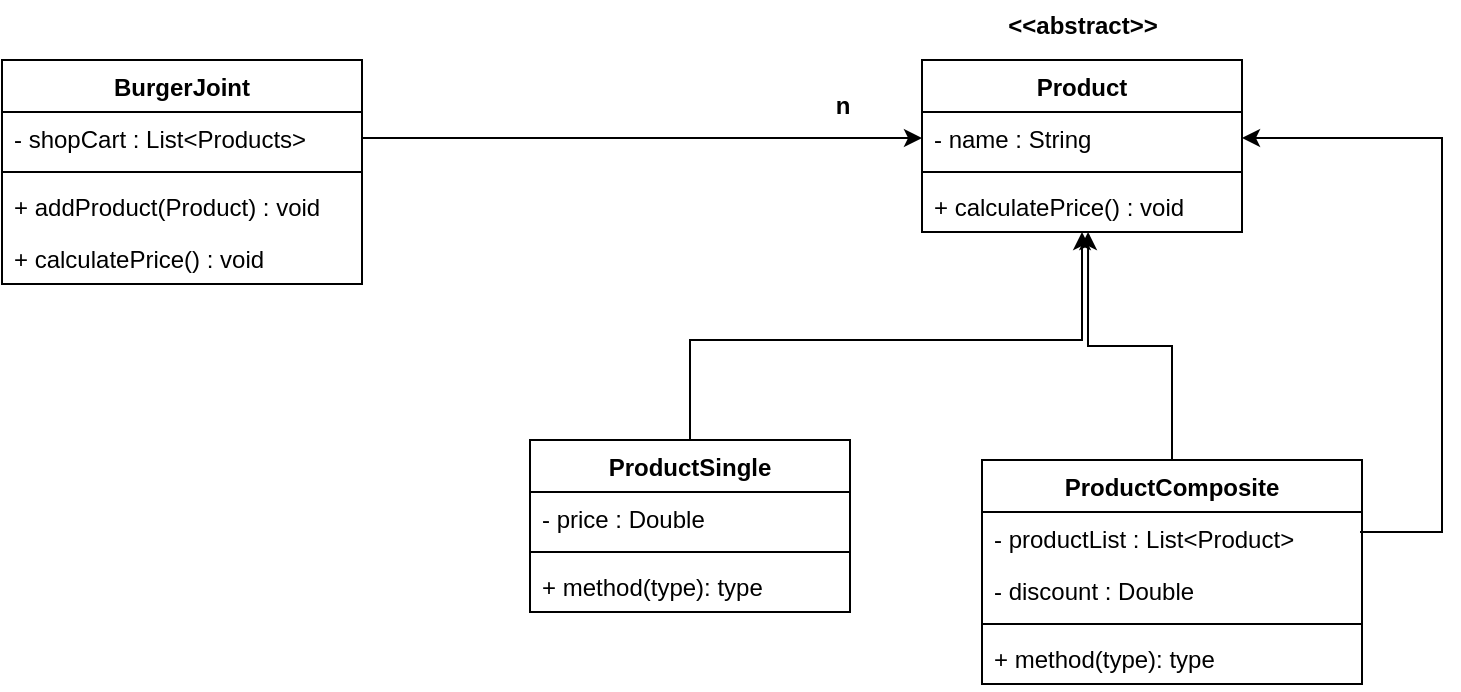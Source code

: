 <mxfile version="24.6.4" type="github">
  <diagram name="Página-1" id="xMx6ZjfXH6ii9thmK58K">
    <mxGraphModel dx="1194" dy="742" grid="1" gridSize="10" guides="1" tooltips="1" connect="1" arrows="1" fold="1" page="1" pageScale="1" pageWidth="827" pageHeight="1169" math="0" shadow="0">
      <root>
        <mxCell id="0" />
        <mxCell id="1" parent="0" />
        <mxCell id="Xjs31XeLKLthdSJGTSF2-1" value="BurgerJoint" style="swimlane;fontStyle=1;align=center;verticalAlign=top;childLayout=stackLayout;horizontal=1;startSize=26;horizontalStack=0;resizeParent=1;resizeParentMax=0;resizeLast=0;collapsible=1;marginBottom=0;whiteSpace=wrap;html=1;" parent="1" vertex="1">
          <mxGeometry x="70" y="120" width="180" height="112" as="geometry" />
        </mxCell>
        <mxCell id="Xjs31XeLKLthdSJGTSF2-2" value="- shopCart : List&amp;lt;Products&amp;gt;" style="text;strokeColor=none;fillColor=none;align=left;verticalAlign=top;spacingLeft=4;spacingRight=4;overflow=hidden;rotatable=0;points=[[0,0.5],[1,0.5]];portConstraint=eastwest;whiteSpace=wrap;html=1;" parent="Xjs31XeLKLthdSJGTSF2-1" vertex="1">
          <mxGeometry y="26" width="180" height="26" as="geometry" />
        </mxCell>
        <mxCell id="Xjs31XeLKLthdSJGTSF2-3" value="" style="line;strokeWidth=1;fillColor=none;align=left;verticalAlign=middle;spacingTop=-1;spacingLeft=3;spacingRight=3;rotatable=0;labelPosition=right;points=[];portConstraint=eastwest;strokeColor=inherit;" parent="Xjs31XeLKLthdSJGTSF2-1" vertex="1">
          <mxGeometry y="52" width="180" height="8" as="geometry" />
        </mxCell>
        <mxCell id="Xjs31XeLKLthdSJGTSF2-4" value="+ addProduct(Product) : void" style="text;strokeColor=none;fillColor=none;align=left;verticalAlign=top;spacingLeft=4;spacingRight=4;overflow=hidden;rotatable=0;points=[[0,0.5],[1,0.5]];portConstraint=eastwest;whiteSpace=wrap;html=1;" parent="Xjs31XeLKLthdSJGTSF2-1" vertex="1">
          <mxGeometry y="60" width="180" height="26" as="geometry" />
        </mxCell>
        <mxCell id="Xjs31XeLKLthdSJGTSF2-10" value="+ calculatePrice() : void" style="text;strokeColor=none;fillColor=none;align=left;verticalAlign=top;spacingLeft=4;spacingRight=4;overflow=hidden;rotatable=0;points=[[0,0.5],[1,0.5]];portConstraint=eastwest;whiteSpace=wrap;html=1;" parent="Xjs31XeLKLthdSJGTSF2-1" vertex="1">
          <mxGeometry y="86" width="180" height="26" as="geometry" />
        </mxCell>
        <mxCell id="Xjs31XeLKLthdSJGTSF2-5" value="Product" style="swimlane;fontStyle=1;align=center;verticalAlign=top;childLayout=stackLayout;horizontal=1;startSize=26;horizontalStack=0;resizeParent=1;resizeParentMax=0;resizeLast=0;collapsible=1;marginBottom=0;whiteSpace=wrap;html=1;" parent="1" vertex="1">
          <mxGeometry x="530" y="120" width="160" height="86" as="geometry" />
        </mxCell>
        <mxCell id="Xjs31XeLKLthdSJGTSF2-6" value="- name : String" style="text;strokeColor=none;fillColor=none;align=left;verticalAlign=top;spacingLeft=4;spacingRight=4;overflow=hidden;rotatable=0;points=[[0,0.5],[1,0.5]];portConstraint=eastwest;whiteSpace=wrap;html=1;" parent="Xjs31XeLKLthdSJGTSF2-5" vertex="1">
          <mxGeometry y="26" width="160" height="26" as="geometry" />
        </mxCell>
        <mxCell id="Xjs31XeLKLthdSJGTSF2-7" value="" style="line;strokeWidth=1;fillColor=none;align=left;verticalAlign=middle;spacingTop=-1;spacingLeft=3;spacingRight=3;rotatable=0;labelPosition=right;points=[];portConstraint=eastwest;strokeColor=inherit;" parent="Xjs31XeLKLthdSJGTSF2-5" vertex="1">
          <mxGeometry y="52" width="160" height="8" as="geometry" />
        </mxCell>
        <mxCell id="Xjs31XeLKLthdSJGTSF2-12" value="+ calculatePrice() : void" style="text;strokeColor=none;fillColor=none;align=left;verticalAlign=top;spacingLeft=4;spacingRight=4;overflow=hidden;rotatable=0;points=[[0,0.5],[1,0.5]];portConstraint=eastwest;whiteSpace=wrap;html=1;" parent="Xjs31XeLKLthdSJGTSF2-5" vertex="1">
          <mxGeometry y="60" width="160" height="26" as="geometry" />
        </mxCell>
        <mxCell id="Xjs31XeLKLthdSJGTSF2-9" style="edgeStyle=orthogonalEdgeStyle;rounded=0;orthogonalLoop=1;jettySize=auto;html=1;entryX=0;entryY=0.5;entryDx=0;entryDy=0;" parent="1" source="Xjs31XeLKLthdSJGTSF2-2" target="Xjs31XeLKLthdSJGTSF2-6" edge="1">
          <mxGeometry relative="1" as="geometry">
            <mxPoint x="540" y="159" as="targetPoint" />
          </mxGeometry>
        </mxCell>
        <mxCell id="Xjs31XeLKLthdSJGTSF2-11" value="n" style="text;align=center;fontStyle=1;verticalAlign=middle;spacingLeft=3;spacingRight=3;strokeColor=none;rotatable=0;points=[[0,0.5],[1,0.5]];portConstraint=eastwest;html=1;" parent="1" vertex="1">
          <mxGeometry x="450" y="130" width="80" height="26" as="geometry" />
        </mxCell>
        <mxCell id="Xjs31XeLKLthdSJGTSF2-23" style="edgeStyle=orthogonalEdgeStyle;rounded=0;orthogonalLoop=1;jettySize=auto;html=1;" parent="1" source="Xjs31XeLKLthdSJGTSF2-13" target="Xjs31XeLKLthdSJGTSF2-5" edge="1">
          <mxGeometry relative="1" as="geometry">
            <Array as="points">
              <mxPoint x="414" y="260" />
              <mxPoint x="610" y="260" />
            </Array>
          </mxGeometry>
        </mxCell>
        <mxCell id="Xjs31XeLKLthdSJGTSF2-13" value="ProductSingle" style="swimlane;fontStyle=1;align=center;verticalAlign=top;childLayout=stackLayout;horizontal=1;startSize=26;horizontalStack=0;resizeParent=1;resizeParentMax=0;resizeLast=0;collapsible=1;marginBottom=0;whiteSpace=wrap;html=1;" parent="1" vertex="1">
          <mxGeometry x="334" y="310" width="160" height="86" as="geometry" />
        </mxCell>
        <mxCell id="Xjs31XeLKLthdSJGTSF2-14" value="- price : Double" style="text;strokeColor=none;fillColor=none;align=left;verticalAlign=top;spacingLeft=4;spacingRight=4;overflow=hidden;rotatable=0;points=[[0,0.5],[1,0.5]];portConstraint=eastwest;whiteSpace=wrap;html=1;" parent="Xjs31XeLKLthdSJGTSF2-13" vertex="1">
          <mxGeometry y="26" width="160" height="26" as="geometry" />
        </mxCell>
        <mxCell id="Xjs31XeLKLthdSJGTSF2-15" value="" style="line;strokeWidth=1;fillColor=none;align=left;verticalAlign=middle;spacingTop=-1;spacingLeft=3;spacingRight=3;rotatable=0;labelPosition=right;points=[];portConstraint=eastwest;strokeColor=inherit;" parent="Xjs31XeLKLthdSJGTSF2-13" vertex="1">
          <mxGeometry y="52" width="160" height="8" as="geometry" />
        </mxCell>
        <mxCell id="Xjs31XeLKLthdSJGTSF2-16" value="+ method(type): type" style="text;strokeColor=none;fillColor=none;align=left;verticalAlign=top;spacingLeft=4;spacingRight=4;overflow=hidden;rotatable=0;points=[[0,0.5],[1,0.5]];portConstraint=eastwest;whiteSpace=wrap;html=1;" parent="Xjs31XeLKLthdSJGTSF2-13" vertex="1">
          <mxGeometry y="60" width="160" height="26" as="geometry" />
        </mxCell>
        <mxCell id="Xjs31XeLKLthdSJGTSF2-24" style="edgeStyle=orthogonalEdgeStyle;rounded=0;orthogonalLoop=1;jettySize=auto;html=1;entryX=1;entryY=0.5;entryDx=0;entryDy=0;" parent="1" target="Xjs31XeLKLthdSJGTSF2-6" edge="1">
          <mxGeometry relative="1" as="geometry">
            <mxPoint x="789" y="156" as="targetPoint" />
            <mxPoint x="749" y="356" as="sourcePoint" />
            <Array as="points">
              <mxPoint x="790" y="356" />
              <mxPoint x="790" y="159" />
            </Array>
          </mxGeometry>
        </mxCell>
        <mxCell id="Xjs31XeLKLthdSJGTSF2-17" value="ProductComposite" style="swimlane;fontStyle=1;align=center;verticalAlign=top;childLayout=stackLayout;horizontal=1;startSize=26;horizontalStack=0;resizeParent=1;resizeParentMax=0;resizeLast=0;collapsible=1;marginBottom=0;whiteSpace=wrap;html=1;" parent="1" vertex="1">
          <mxGeometry x="560" y="320" width="190" height="112" as="geometry" />
        </mxCell>
        <mxCell id="Xjs31XeLKLthdSJGTSF2-18" value="- productList : List&amp;lt;Product&amp;gt;" style="text;strokeColor=none;fillColor=none;align=left;verticalAlign=top;spacingLeft=4;spacingRight=4;overflow=hidden;rotatable=0;points=[[0,0.5],[1,0.5]];portConstraint=eastwest;whiteSpace=wrap;html=1;" parent="Xjs31XeLKLthdSJGTSF2-17" vertex="1">
          <mxGeometry y="26" width="190" height="26" as="geometry" />
        </mxCell>
        <mxCell id="Xjs31XeLKLthdSJGTSF2-8" value="- discount : Double" style="text;strokeColor=none;fillColor=none;align=left;verticalAlign=top;spacingLeft=4;spacingRight=4;overflow=hidden;rotatable=0;points=[[0,0.5],[1,0.5]];portConstraint=eastwest;whiteSpace=wrap;html=1;" parent="Xjs31XeLKLthdSJGTSF2-17" vertex="1">
          <mxGeometry y="52" width="190" height="26" as="geometry" />
        </mxCell>
        <mxCell id="Xjs31XeLKLthdSJGTSF2-19" value="" style="line;strokeWidth=1;fillColor=none;align=left;verticalAlign=middle;spacingTop=-1;spacingLeft=3;spacingRight=3;rotatable=0;labelPosition=right;points=[];portConstraint=eastwest;strokeColor=inherit;" parent="Xjs31XeLKLthdSJGTSF2-17" vertex="1">
          <mxGeometry y="78" width="190" height="8" as="geometry" />
        </mxCell>
        <mxCell id="Xjs31XeLKLthdSJGTSF2-20" value="+ method(type): type" style="text;strokeColor=none;fillColor=none;align=left;verticalAlign=top;spacingLeft=4;spacingRight=4;overflow=hidden;rotatable=0;points=[[0,0.5],[1,0.5]];portConstraint=eastwest;whiteSpace=wrap;html=1;" parent="Xjs31XeLKLthdSJGTSF2-17" vertex="1">
          <mxGeometry y="86" width="190" height="26" as="geometry" />
        </mxCell>
        <mxCell id="Xjs31XeLKLthdSJGTSF2-22" style="edgeStyle=orthogonalEdgeStyle;rounded=0;orthogonalLoop=1;jettySize=auto;html=1;entryX=0.519;entryY=1;entryDx=0;entryDy=0;entryPerimeter=0;" parent="1" source="Xjs31XeLKLthdSJGTSF2-17" target="Xjs31XeLKLthdSJGTSF2-12" edge="1">
          <mxGeometry relative="1" as="geometry" />
        </mxCell>
        <mxCell id="Xjs31XeLKLthdSJGTSF2-26" value="&amp;lt;&amp;lt;abstract&amp;gt;&amp;gt;" style="text;align=center;fontStyle=1;verticalAlign=middle;spacingLeft=3;spacingRight=3;strokeColor=none;rotatable=0;points=[[0,0.5],[1,0.5]];portConstraint=eastwest;html=1;" parent="1" vertex="1">
          <mxGeometry x="570" y="90" width="80" height="26" as="geometry" />
        </mxCell>
      </root>
    </mxGraphModel>
  </diagram>
</mxfile>
